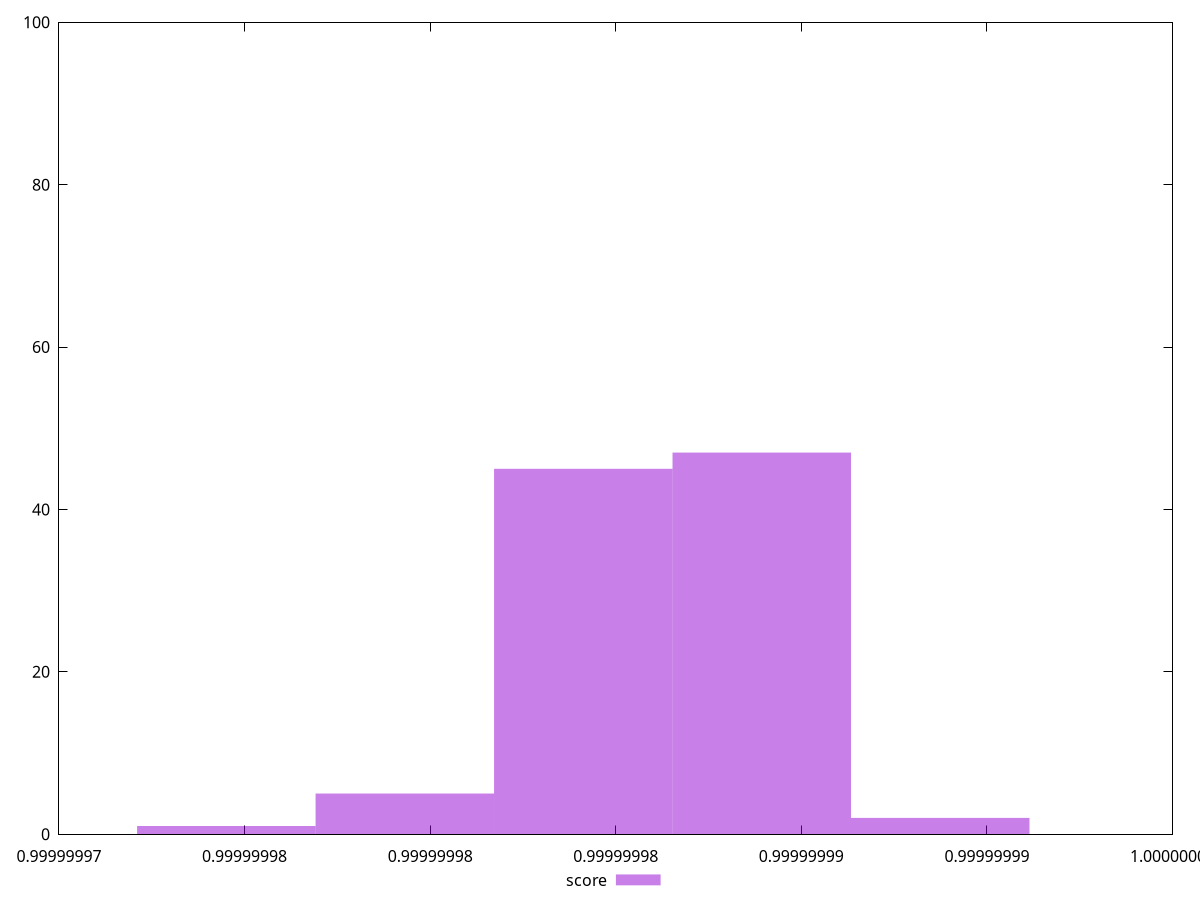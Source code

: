 reset
set terminal svg size 640, 490 enhanced background rgb 'white'
set output "report_00007_2020-12-11T15:55:29.892Z/bootup-time/samples/pages+cached+noexternal+nofonts/score/histogram.svg"

$score <<EOF
0.9999999841254679 45
0.9999999889340431 47
0.9999999937426182 2
0.9999999793168927 5
0.9999999745083175 1
EOF

set key outside below
set boxwidth 4.8085751828722465e-9
set yrange [0:100]
set style fill transparent solid 0.5 noborder

plot \
  $score title "score" with boxes, \


reset